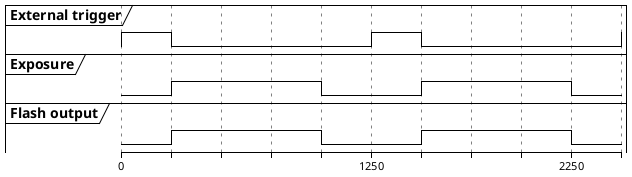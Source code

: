 @startuml
!theme plain
clock "External trigger" as TRIG  with period 1250 pulse 250
clock "Exposure"         as EXP   with period 1250 pulse 750 offset 250
clock "Flash output"     as FLASH with period 1250 pulse 750 offset 250

@0
@2250

@enduml